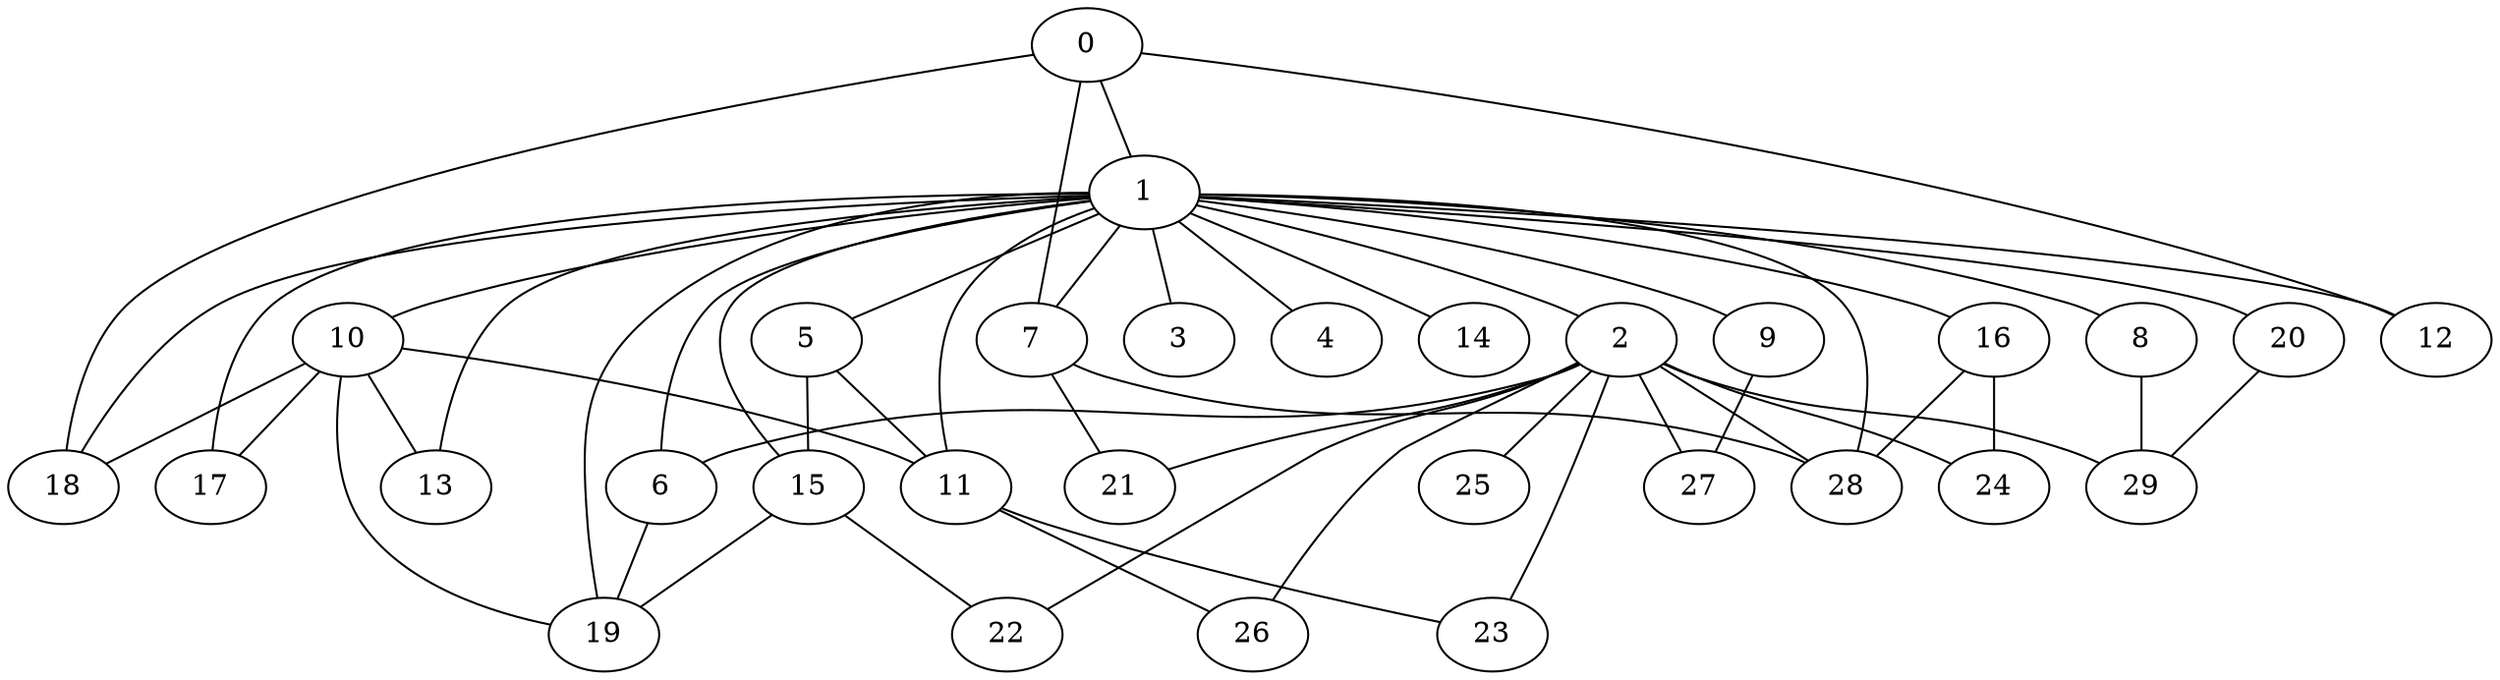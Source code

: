 
graph graphname {
    0 -- 1
0 -- 7
0 -- 18
0 -- 12
1 -- 2
1 -- 3
1 -- 4
1 -- 5
1 -- 6
1 -- 7
1 -- 8
1 -- 9
1 -- 10
1 -- 11
1 -- 12
1 -- 13
1 -- 14
1 -- 15
1 -- 16
1 -- 17
1 -- 18
1 -- 19
1 -- 20
1 -- 28
2 -- 21
2 -- 22
2 -- 23
2 -- 24
2 -- 25
2 -- 26
2 -- 27
2 -- 28
2 -- 29
2 -- 6
5 -- 11
5 -- 15
6 -- 19
7 -- 21
7 -- 28
8 -- 29
9 -- 27
10 -- 11
10 -- 17
10 -- 18
10 -- 13
10 -- 19
11 -- 23
11 -- 26
15 -- 19
15 -- 22
16 -- 28
16 -- 24
20 -- 29

}
